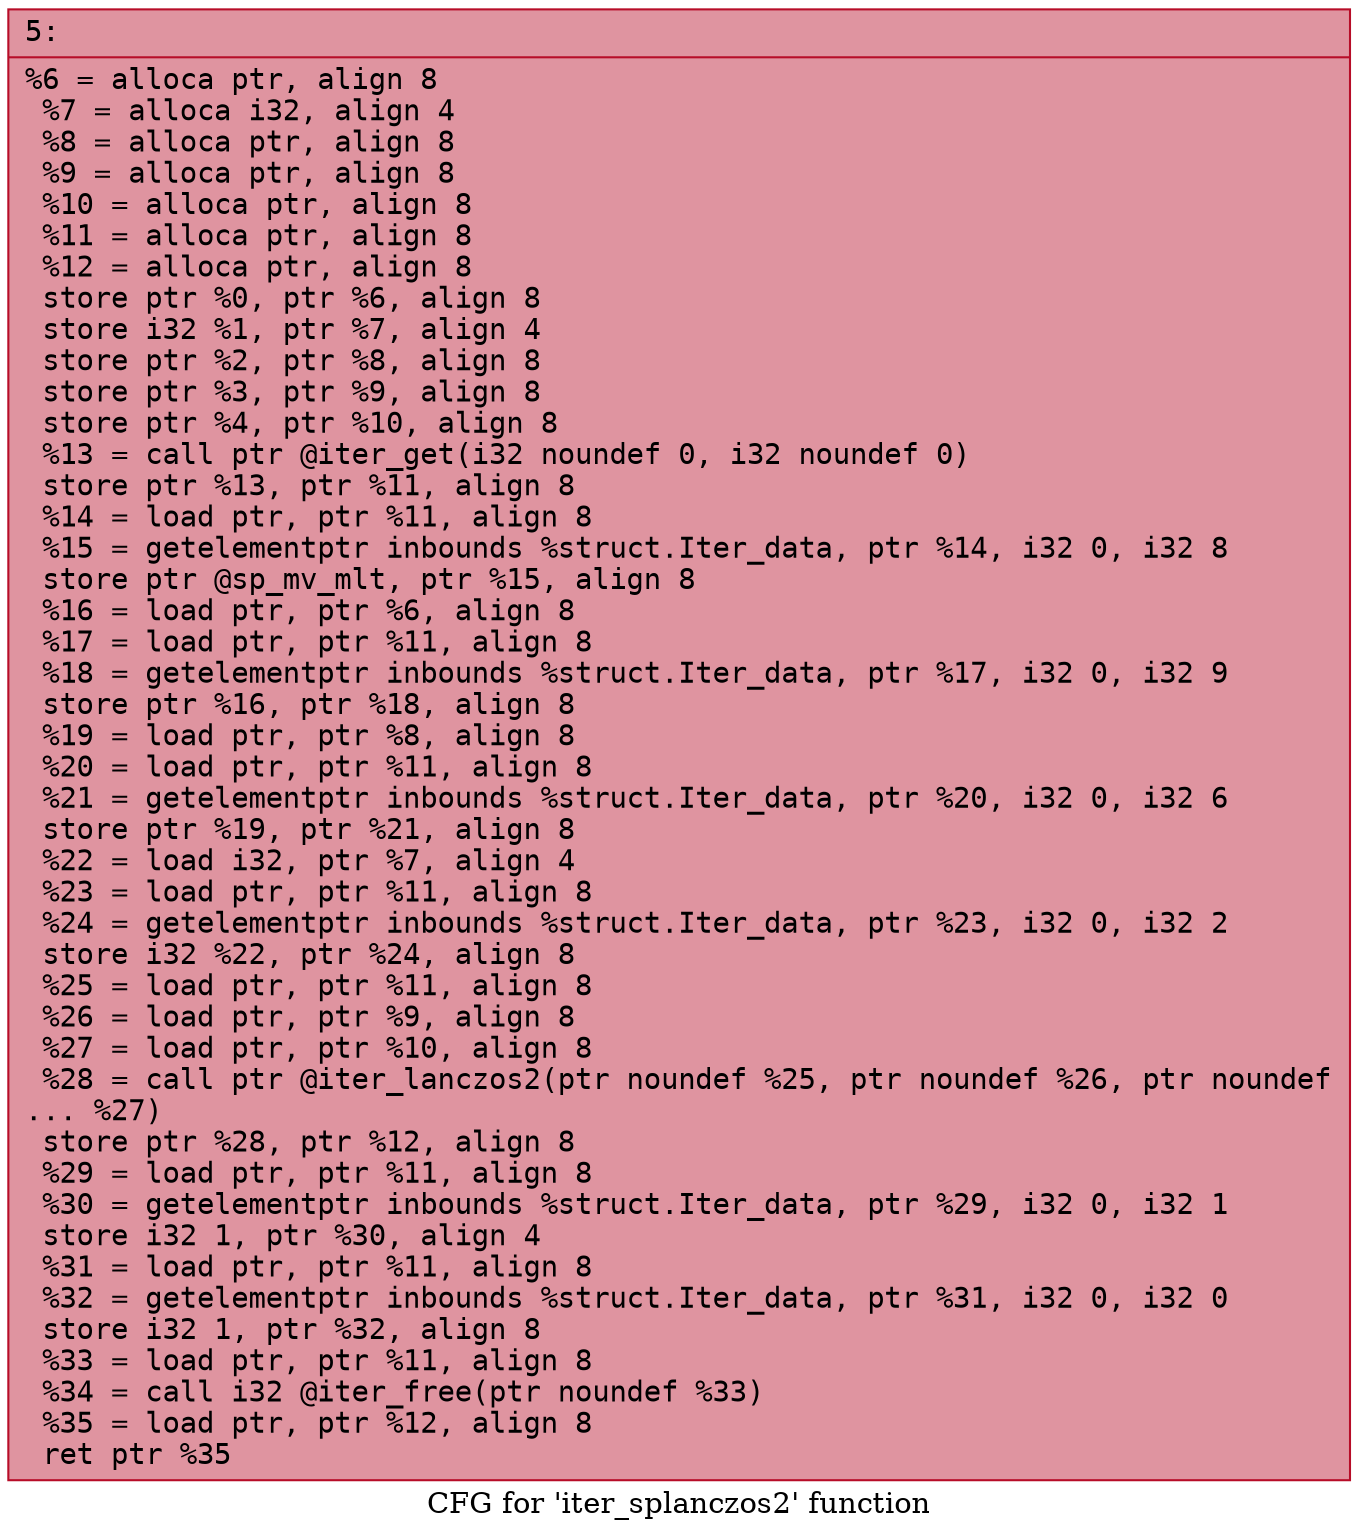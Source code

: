 digraph "CFG for 'iter_splanczos2' function" {
	label="CFG for 'iter_splanczos2' function";

	Node0x600000b452c0 [shape=record,color="#b70d28ff", style=filled, fillcolor="#b70d2870" fontname="Courier",label="{5:\l|  %6 = alloca ptr, align 8\l  %7 = alloca i32, align 4\l  %8 = alloca ptr, align 8\l  %9 = alloca ptr, align 8\l  %10 = alloca ptr, align 8\l  %11 = alloca ptr, align 8\l  %12 = alloca ptr, align 8\l  store ptr %0, ptr %6, align 8\l  store i32 %1, ptr %7, align 4\l  store ptr %2, ptr %8, align 8\l  store ptr %3, ptr %9, align 8\l  store ptr %4, ptr %10, align 8\l  %13 = call ptr @iter_get(i32 noundef 0, i32 noundef 0)\l  store ptr %13, ptr %11, align 8\l  %14 = load ptr, ptr %11, align 8\l  %15 = getelementptr inbounds %struct.Iter_data, ptr %14, i32 0, i32 8\l  store ptr @sp_mv_mlt, ptr %15, align 8\l  %16 = load ptr, ptr %6, align 8\l  %17 = load ptr, ptr %11, align 8\l  %18 = getelementptr inbounds %struct.Iter_data, ptr %17, i32 0, i32 9\l  store ptr %16, ptr %18, align 8\l  %19 = load ptr, ptr %8, align 8\l  %20 = load ptr, ptr %11, align 8\l  %21 = getelementptr inbounds %struct.Iter_data, ptr %20, i32 0, i32 6\l  store ptr %19, ptr %21, align 8\l  %22 = load i32, ptr %7, align 4\l  %23 = load ptr, ptr %11, align 8\l  %24 = getelementptr inbounds %struct.Iter_data, ptr %23, i32 0, i32 2\l  store i32 %22, ptr %24, align 8\l  %25 = load ptr, ptr %11, align 8\l  %26 = load ptr, ptr %9, align 8\l  %27 = load ptr, ptr %10, align 8\l  %28 = call ptr @iter_lanczos2(ptr noundef %25, ptr noundef %26, ptr noundef\l... %27)\l  store ptr %28, ptr %12, align 8\l  %29 = load ptr, ptr %11, align 8\l  %30 = getelementptr inbounds %struct.Iter_data, ptr %29, i32 0, i32 1\l  store i32 1, ptr %30, align 4\l  %31 = load ptr, ptr %11, align 8\l  %32 = getelementptr inbounds %struct.Iter_data, ptr %31, i32 0, i32 0\l  store i32 1, ptr %32, align 8\l  %33 = load ptr, ptr %11, align 8\l  %34 = call i32 @iter_free(ptr noundef %33)\l  %35 = load ptr, ptr %12, align 8\l  ret ptr %35\l}"];
}
